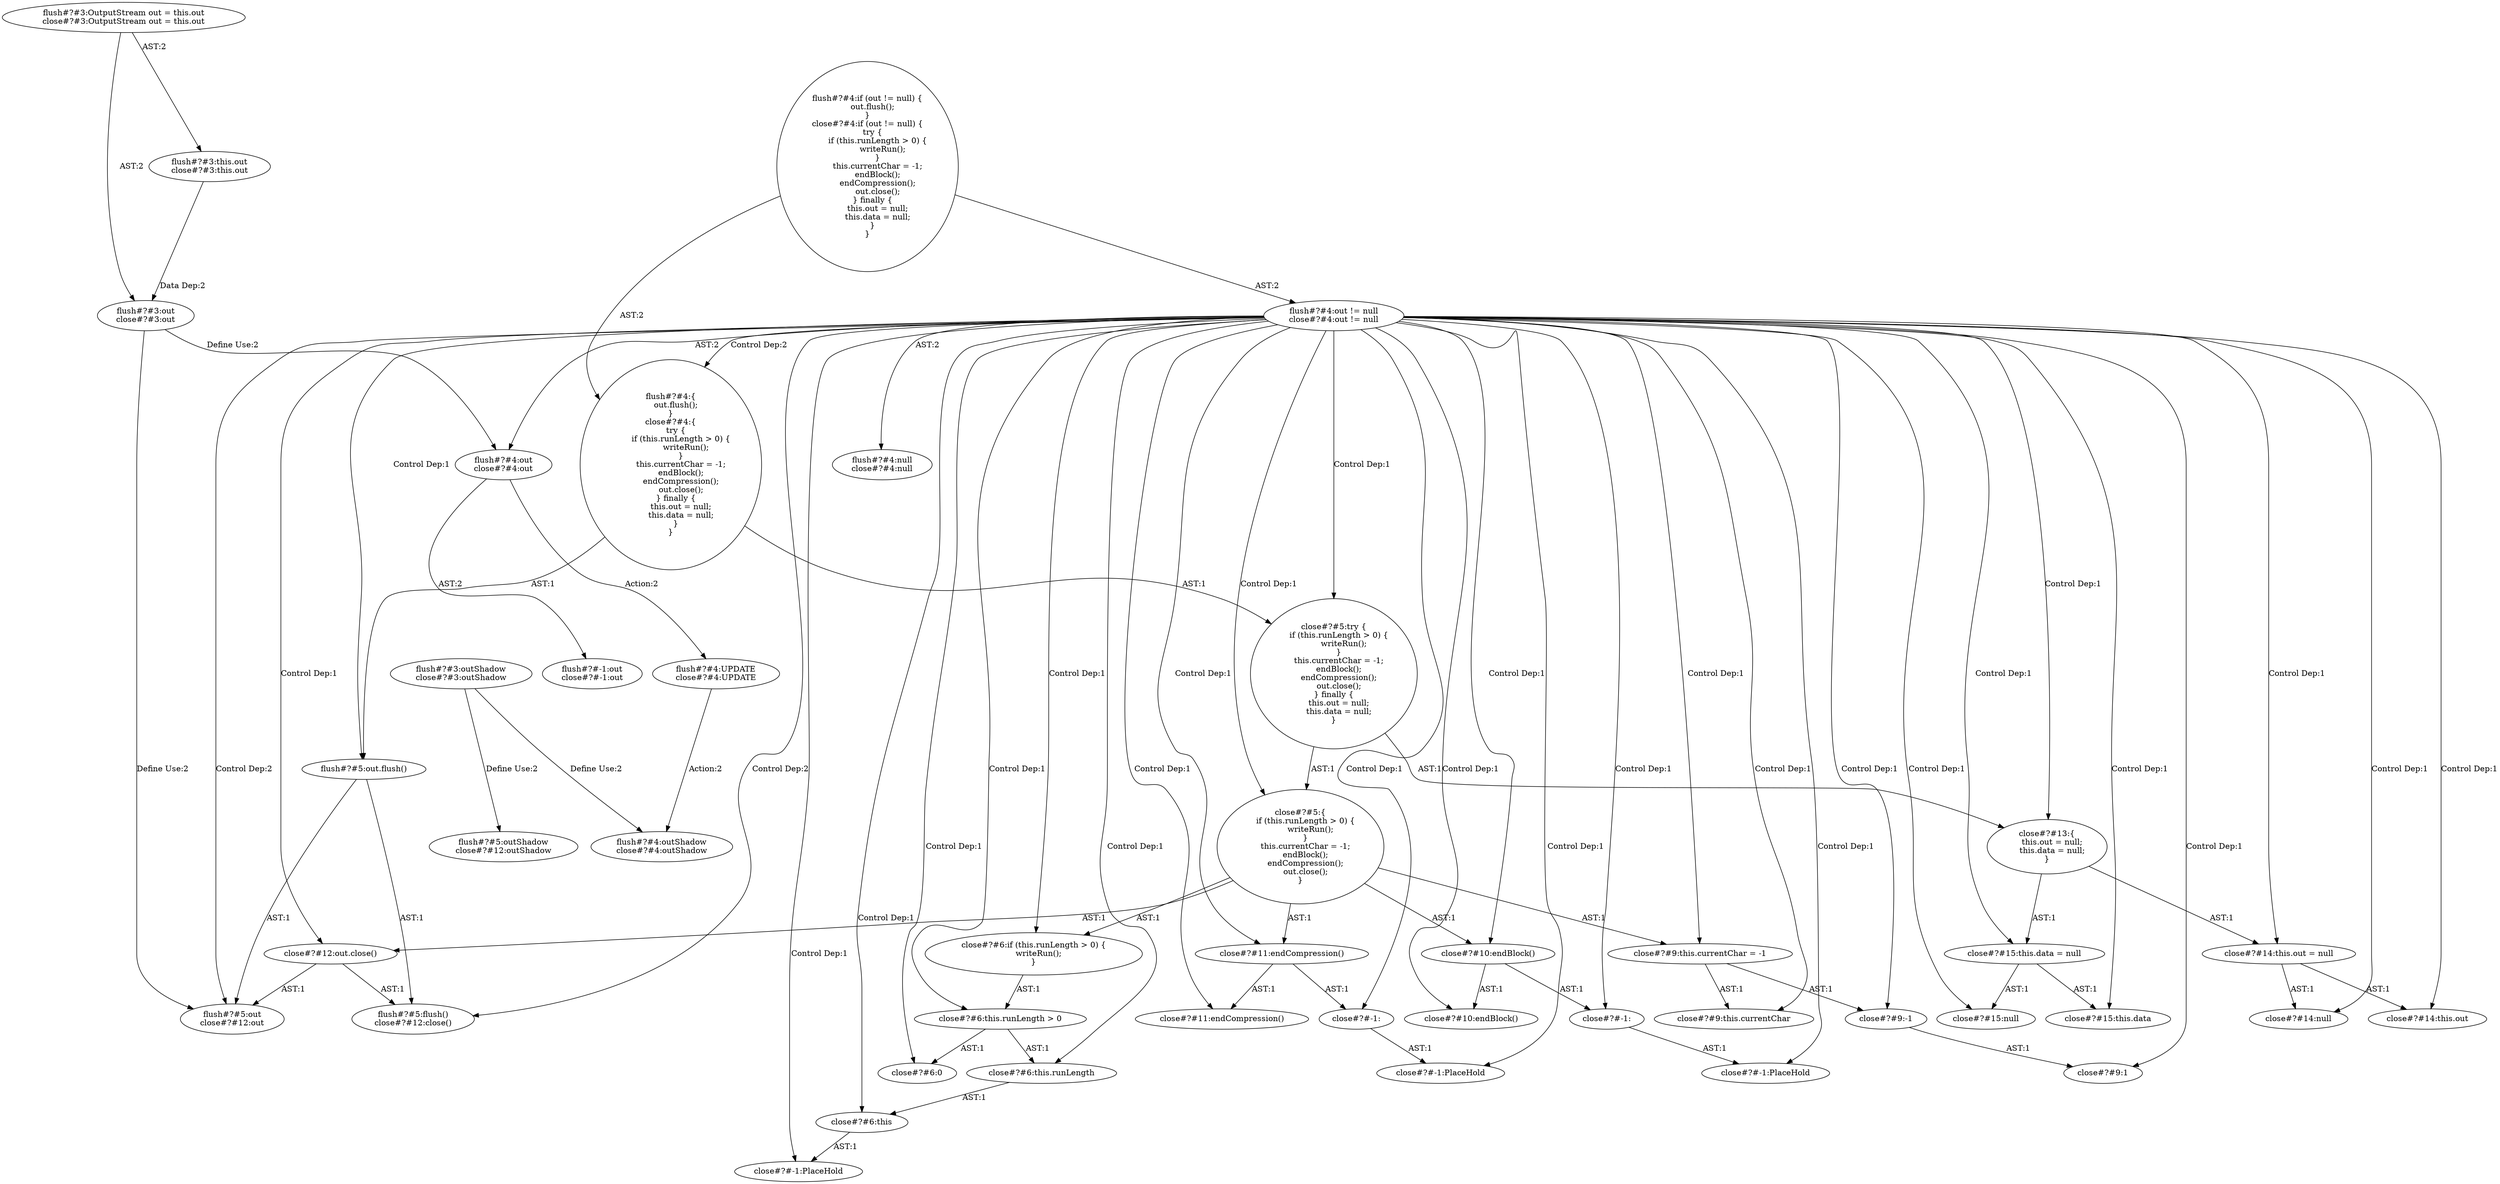 digraph "Pattern" {
0 [label="flush#?#4:UPDATE
close#?#4:UPDATE" shape=ellipse]
1 [label="flush#?#4:out
close#?#4:out" shape=ellipse]
2 [label="flush#?#3:out
close#?#3:out" shape=ellipse]
3 [label="flush#?#3:OutputStream out = this.out
close#?#3:OutputStream out = this.out" shape=ellipse]
4 [label="flush#?#3:this.out
close#?#3:this.out" shape=ellipse]
5 [label="flush#?#5:out
close#?#12:out" shape=ellipse]
6 [label="flush#?#4:out != null
close#?#4:out != null" shape=ellipse]
7 [label="flush#?#4:if (out != null) \{
    out.flush();
\}
close#?#4:if (out != null) \{
    try \{
        if (this.runLength > 0) \{
            writeRun();
        \}
        this.currentChar = -1;
        endBlock();
        endCompression();
        out.close();
    \} finally \{
        this.out = null;
        this.data = null;
    \}
\}" shape=ellipse]
8 [label="flush#?#4:null
close#?#4:null" shape=ellipse]
9 [label="flush#?#4:\{
    out.flush();
\}
close#?#4:\{
    try \{
        if (this.runLength > 0) \{
            writeRun();
        \}
        this.currentChar = -1;
        endBlock();
        endCompression();
        out.close();
    \} finally \{
        this.out = null;
        this.data = null;
    \}
\}" shape=ellipse]
10 [label="flush#?#5:out.flush()" shape=ellipse]
11 [label="flush#?#5:flush()
close#?#12:close()" shape=ellipse]
12 [label="flush#?#-1:out
close#?#-1:out" shape=ellipse]
13 [label="flush#?#4:outShadow
close#?#4:outShadow" shape=ellipse]
14 [label="flush#?#3:outShadow
close#?#3:outShadow" shape=ellipse]
15 [label="flush#?#5:outShadow
close#?#12:outShadow" shape=ellipse]
16 [label="close#?#6:0" shape=ellipse]
17 [label="close#?#15:null" shape=ellipse]
18 [label="close#?#10:endBlock()" shape=ellipse]
19 [label="close#?#9:this.currentChar" shape=ellipse]
20 [label="close#?#-1:" shape=ellipse]
21 [label="close#?#-1:PlaceHold" shape=ellipse]
22 [label="close#?#5:try \{
    if (this.runLength > 0) \{
        writeRun();
    \}
    this.currentChar = -1;
    endBlock();
    endCompression();
    out.close();
\} finally \{
    this.out = null;
    this.data = null;
\}" shape=ellipse]
23 [label="close#?#14:null" shape=ellipse]
24 [label="close#?#14:this.out" shape=ellipse]
25 [label="close#?#9:-1" shape=ellipse]
26 [label="close#?#6:this.runLength > 0" shape=ellipse]
27 [label="close#?#6:if (this.runLength > 0) \{
    writeRun();
\}" shape=ellipse]
28 [label="close#?#11:endCompression()" shape=ellipse]
29 [label="close#?#5:\{
    if (this.runLength > 0) \{
        writeRun();
    \}
    this.currentChar = -1;
    endBlock();
    endCompression();
    out.close();
\}" shape=ellipse]
30 [label="close#?#-1:PlaceHold" shape=ellipse]
31 [label="close#?#15:this.data = null" shape=ellipse]
32 [label="close#?#11:endCompression()" shape=ellipse]
33 [label="close#?#12:out.close()" shape=ellipse]
34 [label="close#?#6:this" shape=ellipse]
35 [label="close#?#10:endBlock()" shape=ellipse]
36 [label="close#?#-1:" shape=ellipse]
37 [label="close#?#9:this.currentChar = -1" shape=ellipse]
38 [label="close#?#14:this.out = null" shape=ellipse]
39 [label="close#?#15:this.data" shape=ellipse]
40 [label="close#?#6:this.runLength" shape=ellipse]
41 [label="close#?#9:1" shape=ellipse]
42 [label="close#?#13:\{
    this.out = null;
    this.data = null;
\}" shape=ellipse]
43 [label="close#?#-1:PlaceHold" shape=ellipse]
0 -> 13 [label="Action:2"];
1 -> 0 [label="Action:2"];
1 -> 12 [label="AST:2"];
2 -> 1 [label="Define Use:2"];
2 -> 5 [label="Define Use:2"];
3 -> 2 [label="AST:2"];
3 -> 4 [label="AST:2"];
4 -> 2 [label="Data Dep:2"];
6 -> 1 [label="AST:2"];
6 -> 5 [label="Control Dep:2"];
6 -> 8 [label="AST:2"];
6 -> 9 [label="Control Dep:2"];
6 -> 10 [label="Control Dep:1"];
6 -> 11 [label="Control Dep:2"];
6 -> 16 [label="Control Dep:1"];
6 -> 17 [label="Control Dep:1"];
6 -> 18 [label="Control Dep:1"];
6 -> 19 [label="Control Dep:1"];
6 -> 20 [label="Control Dep:1"];
6 -> 21 [label="Control Dep:1"];
6 -> 22 [label="Control Dep:1"];
6 -> 23 [label="Control Dep:1"];
6 -> 24 [label="Control Dep:1"];
6 -> 25 [label="Control Dep:1"];
6 -> 26 [label="Control Dep:1"];
6 -> 27 [label="Control Dep:1"];
6 -> 28 [label="Control Dep:1"];
6 -> 29 [label="Control Dep:1"];
6 -> 30 [label="Control Dep:1"];
6 -> 31 [label="Control Dep:1"];
6 -> 32 [label="Control Dep:1"];
6 -> 33 [label="Control Dep:1"];
6 -> 34 [label="Control Dep:1"];
6 -> 35 [label="Control Dep:1"];
6 -> 36 [label="Control Dep:1"];
6 -> 37 [label="Control Dep:1"];
6 -> 38 [label="Control Dep:1"];
6 -> 39 [label="Control Dep:1"];
6 -> 40 [label="Control Dep:1"];
6 -> 41 [label="Control Dep:1"];
6 -> 42 [label="Control Dep:1"];
6 -> 43 [label="Control Dep:1"];
7 -> 6 [label="AST:2"];
7 -> 9 [label="AST:2"];
9 -> 10 [label="AST:1"];
9 -> 22 [label="AST:1"];
10 -> 5 [label="AST:1"];
10 -> 11 [label="AST:1"];
14 -> 13 [label="Define Use:2"];
14 -> 15 [label="Define Use:2"];
20 -> 43 [label="AST:1"];
22 -> 29 [label="AST:1"];
22 -> 42 [label="AST:1"];
25 -> 41 [label="AST:1"];
26 -> 16 [label="AST:1"];
26 -> 40 [label="AST:1"];
27 -> 26 [label="AST:1"];
28 -> 36 [label="AST:1"];
28 -> 32 [label="AST:1"];
29 -> 27 [label="AST:1"];
29 -> 28 [label="AST:1"];
29 -> 37 [label="AST:1"];
29 -> 35 [label="AST:1"];
29 -> 33 [label="AST:1"];
31 -> 17 [label="AST:1"];
31 -> 39 [label="AST:1"];
33 -> 5 [label="AST:1"];
33 -> 11 [label="AST:1"];
34 -> 30 [label="AST:1"];
35 -> 18 [label="AST:1"];
35 -> 20 [label="AST:1"];
36 -> 21 [label="AST:1"];
37 -> 19 [label="AST:1"];
37 -> 25 [label="AST:1"];
38 -> 23 [label="AST:1"];
38 -> 24 [label="AST:1"];
40 -> 34 [label="AST:1"];
42 -> 31 [label="AST:1"];
42 -> 38 [label="AST:1"];
}